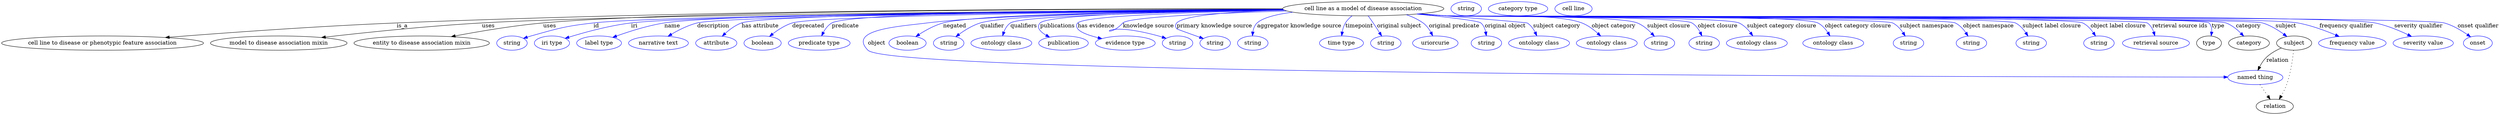 digraph {
	graph [bb="0,0,6302.8,283"];
	node [label="\N"];
	"cell line as a model of disease association"	[height=0.5,
		label="cell line as a model of disease association",
		pos="3435.8,265",
		width=5.6509];
	"cell line to disease or phenotypic feature association"	[height=0.5,
		pos="254.78,178",
		width=7.0771];
	"cell line as a model of disease association" -> "cell line to disease or phenotypic feature association"	[label=is_a,
		lp="1010.8,221.5",
		pos="e,413.14,192.11 3232.1,264.72 2813.3,265.39 1825.3,262.84 996.78,229 799.74,220.95 573.68,204.71 423.38,192.91"];
	"model to disease association mixin"	[height=0.5,
		pos="699.78,178",
		width=4.7843];
	"cell line as a model of disease association" -> "model to disease association mixin"	[label=uses,
		lp="1228.3,221.5",
		pos="e,807.46,192.09 3233.5,262.93 2762.2,260.1 1601.4,251.05 1211.8,229 1076.3,221.33 921.28,205.15 817.64,193.27"];
	"entity to disease association mixin"	[height=0.5,
		pos="1060.8,178",
		width=4.7482];
	"cell line as a model of disease association" -> "entity to disease association mixin"	[label=uses,
		lp="1383.3,221.5",
		pos="e,1135.2,194.27 3232.2,264.32 2784.1,264.4 1724.3,261.06 1366.8,229 1291.4,222.24 1206.4,207.81 1145.2,196.18"];
	id	[color=blue,
		height=0.5,
		label=string,
		pos="1287.8,178",
		width=1.0652];
	"cell line as a model of disease association" -> id	[color=blue,
		label=id,
		lp="1499.8,221.5",
		pos="e,1316.8,189.97 3234.2,262.53 2771.9,258.85 1661.9,248.13 1492.8,229 1421.9,220.99 1404.4,215.28 1335.8,196 1332.7,195.13 1329.5,\
194.16 1326.3,193.14",
		style=solid];
	iri	[color=blue,
		height=0.5,
		label="iri type",
		pos="1388.8,178",
		width=1.2277];
	"cell line as a model of disease association" -> iri	[color=blue,
		label=iri,
		lp="1595.8,221.5",
		pos="e,1421.7,190 3234.1,262.5 2788.6,258.84 1747.3,248.34 1587.8,229 1532.8,222.34 1471.3,205.35 1431.4,193.02",
		style=solid];
	name	[color=blue,
		height=0.5,
		label="label type",
		pos="1507.8,178",
		width=1.5707];
	"cell line as a model of disease association" -> name	[color=blue,
		label=name,
		lp="1691.8,221.5",
		pos="e,1542,192.47 3233.1,263.12 2802.2,260.8 1822.1,252.93 1671.8,229 1630.1,222.36 1584.3,207.73 1551.7,196",
		style=solid];
	description	[color=blue,
		height=0.5,
		label="narrative text",
		pos="1657.8,178",
		width=2.0943];
	"cell line as a model of disease association" -> description	[color=blue,
		label=description,
		lp="1795.3,221.5",
		pos="e,1681.7,195.24 3234.6,262.23 2803.7,258.12 1825.2,246.87 1754.8,229 1732.1,223.25 1708.7,211.41 1690.6,200.7",
		style=solid];
	"has attribute"	[color=blue,
		height=0.5,
		label=attribute,
		pos="1802.8,178",
		width=1.4443];
	"cell line as a model of disease association" -> "has attribute"	[color=blue,
		label="has attribute",
		lp="1913.8,221.5",
		pos="e,1817.8,195.42 3233.5,262.87 2823.9,260.11 1929.9,251.53 1866.8,229 1851.2,223.46 1836.5,212.54 1825.2,202.31",
		style=solid];
	deprecated	[color=blue,
		height=0.5,
		label=boolean,
		pos="1919.8,178",
		width=1.2999];
	"cell line as a model of disease association" -> deprecated	[color=blue,
		label=deprecated,
		lp="2035.3,221.5",
		pos="e,1937.4,194.95 3234.8,262.07 2852.4,257.99 2052.7,247.31 1994.8,229 1976.7,223.3 1959,211.83 1945.3,201.31",
		style=solid];
	predicate	[color=blue,
		height=0.5,
		label="predicate type",
		pos="2062.8,178",
		width=2.1665];
	"cell line as a model of disease association" -> predicate	[color=blue,
		label=predicate,
		lp="2128.8,221.5",
		pos="e,2068.8,196.13 3232.9,263.67 2870.1,262.4 2143.3,256.41 2094.8,229 2085.4,223.68 2078.3,214.31 2073.2,205.11",
		style=solid];
	object	[color=blue,
		height=0.5,
		label="named thing",
		pos="5688.8,91",
		width=1.9318];
	"cell line as a model of disease association" -> object	[color=blue,
		label=object,
		lp="2207.8,178",
		pos="e,5619,92.012 3234.8,262.09 2965.7,258.76 2502.9,250.1 2334.8,229 2262.4,219.91 2134.7,212.1 2185.8,160 2247.7,96.838 5091.7,92.318 \
5608.6,92.018",
		style=solid];
	negated	[color=blue,
		height=0.5,
		label=boolean,
		pos="2285.8,178",
		width=1.2999];
	"cell line as a model of disease association" -> negated	[color=blue,
		label=negated,
		lp="2403.8,221.5",
		pos="e,2306.4,194.42 3234.3,262.5 2949.5,259.6 2454.9,251.38 2374.8,229 2353.5,223.05 2331.8,211 2315.1,200.23",
		style=solid];
	qualifier	[color=blue,
		height=0.5,
		label=string,
		pos="2388.8,178",
		width=1.0652];
	"cell line as a model of disease association" -> qualifier	[color=blue,
		label=qualifier,
		lp="2498.8,221.5",
		pos="e,2406.8,194.16 3234.7,262.26 2972.8,259.13 2539.7,250.73 2468.8,229 2449.3,223.02 2429.8,211.03 2415,200.28",
		style=solid];
	qualifiers	[color=blue,
		height=0.5,
		label="ontology class",
		pos="2521.8,178",
		width=2.1304];
	"cell line as a model of disease association" -> qualifiers	[color=blue,
		label=qualifiers,
		lp="2578.3,221.5",
		pos="e,2524.9,196.4 3236.3,261.41 2982.4,257.35 2573,247.91 2544.8,229 2536.8,223.67 2531.6,214.85 2528.1,206.09",
		style=solid];
	publications	[color=blue,
		height=0.5,
		label=publication,
		pos="2678.8,178",
		width=1.7332];
	"cell line as a model of disease association" -> publications	[color=blue,
		label=publications,
		lp="2663.8,221.5",
		pos="e,2643.7,192.97 3234.6,262.25 2999.9,259.2 2640.8,250.95 2619.8,229 2609.2,217.98 2619.7,206.88 2634.6,197.96",
		style=solid];
	"has evidence"	[color=blue,
		height=0.5,
		label="evidence type",
		pos="2834.8,178",
		width=2.0943];
	"cell line as a model of disease association" -> "has evidence"	[color=blue,
		label="has evidence",
		lp="2761.3,221.5",
		pos="e,2775.8,189.32 3237.3,261.04 3030.1,256.94 2732.7,247.81 2714.8,229 2710.2,224.17 2710.8,219.33 2714.8,214 2721.6,204.89 2743,197.36 \
2765.9,191.65",
		style=solid];
	"knowledge source"	[color=blue,
		height=0.5,
		label=string,
		pos="2966.8,178",
		width=1.0652];
	"cell line as a model of disease association" -> "knowledge source"	[color=blue,
		label="knowledge source",
		lp="2893.3,221.5",
		pos="e,2937.8,190.01 3242.9,259.19 3070.6,253.92 2843.1,244.15 2828.8,229 2782.1,179.52 2759.5,239.89 2918.8,196 2921.9,195.14 2925.1,\
194.18 2928.3,193.17",
		style=solid];
	"primary knowledge source"	[color=blue,
		height=0.5,
		label=string,
		pos="3061.8,178",
		width=1.0652];
	"cell line as a model of disease association" -> "primary knowledge source"	[color=blue,
		label="primary knowledge source",
		lp="3059.8,221.5",
		pos="e,3032.1,189.48 3235.8,261.64 3116.2,258.08 2983.8,249.49 2964.8,229 2960.2,224.11 2960.9,219.46 2964.8,214 2965.2,213.34 2995.8,\
202.37 3022.5,192.89",
		style=solid];
	"aggregator knowledge source"	[color=blue,
		height=0.5,
		label=string,
		pos="3156.8,178",
		width=1.0652];
	"cell line as a model of disease association" -> "aggregator knowledge source"	[color=blue,
		label="aggregator knowledge source",
		lp="3274.3,221.5",
		pos="e,3155.9,196.27 3257.9,256.23 3217.8,251.06 3182.6,242.64 3167.8,229 3161.4,223.19 3158.3,214.64 3156.9,206.24",
		style=solid];
	timepoint	[color=blue,
		height=0.5,
		label="time type",
		pos="3380.8,178",
		width=1.5346];
	"cell line as a model of disease association" -> timepoint	[color=blue,
		label=timepoint,
		lp="3425.8,221.5",
		pos="e,3381.3,196.3 3407.6,247.04 3401.2,241.98 3395,235.9 3390.8,229 3386.6,222.27 3384.1,214.14 3382.7,206.42",
		style=solid];
	"original subject"	[color=blue,
		height=0.5,
		label=string,
		pos="3492.8,178",
		width=1.0652];
	"cell line as a model of disease association" -> "original subject"	[color=blue,
		label="original subject",
		lp="3526.8,221.5",
		pos="e,3482.3,195.81 3448.2,247.03 3452.2,241.34 3456.8,234.94 3460.8,229 3466.1,221.06 3471.8,212.29 3476.9,204.34",
		style=solid];
	"original predicate"	[color=blue,
		height=0.5,
		label=uriorcurie,
		pos="3617.8,178",
		width=1.5887];
	"cell line as a model of disease association" -> "original predicate"	[color=blue,
		label="original predicate",
		lp="3665.3,221.5",
		pos="e,3611.2,196.33 3544.7,249.76 3559.7,244.74 3574.2,238.01 3586.8,229 3595.1,223.06 3601.6,214.14 3606.5,205.48",
		style=solid];
	"original object"	[color=blue,
		height=0.5,
		label=string,
		pos="3746.8,178",
		width=1.0652];
	"cell line as a model of disease association" -> "original object"	[color=blue,
		label="original object",
		lp="3794.3,221.5",
		pos="e,3746.6,196.41 3570.6,251.45 3646,243.87 3726.2,234.62 3732.8,229 3739.4,223.33 3743,214.82 3745,206.41",
		style=solid];
	"subject category"	[color=blue,
		height=0.5,
		label="ontology class",
		pos="3879.8,178",
		width=2.1304];
	"cell line as a model of disease association" -> "subject category"	[color=blue,
		label="subject category",
		lp="3924.3,221.5",
		pos="e,3874.1,196.37 3579.6,252.22 3698.5,242.42 3848.3,229.92 3849.8,229 3858.6,223.52 3865.1,214.42 3869.8,205.47",
		style=solid];
	"object category"	[color=blue,
		height=0.5,
		label="ontology class",
		pos="4050.8,178",
		width=2.1304];
	"cell line as a model of disease association" -> "object category"	[color=blue,
		label="object category",
		lp="4068.3,221.5",
		pos="e,4035.5,195.74 3578.1,252.11 3601.7,250.29 3625.9,248.52 3648.8,247 3724.1,242 3917.2,255.71 3987.8,229 4002.7,223.35 4016.9,212.78 \
4027.9,202.81",
		style=solid];
	"subject closure"	[color=blue,
		height=0.5,
		label=string,
		pos="4183.8,178",
		width=1.0652];
	"cell line as a model of disease association" -> "subject closure"	[color=blue,
		label="subject closure",
		lp="4207.3,221.5",
		pos="e,4171,195.31 3576.1,251.96 3600.3,250.12 3625.3,248.38 3648.8,247 3701.9,243.88 4078.4,248.91 4127.8,229 4141.6,223.41 4154.3,212.78 \
4164.1,202.76",
		style=solid];
	"object closure"	[color=blue,
		height=0.5,
		label=string,
		pos="4296.8,178",
		width=1.0652];
	"cell line as a model of disease association" -> "object closure"	[color=blue,
		label="object closure",
		lp="4330.8,221.5",
		pos="e,4291.1,196.1 3575.2,251.86 3599.7,250.01 3625,248.3 3648.8,247 3683,245.14 4236.1,246.11 4265.8,229 4275,223.7 4281.8,214.47 4286.7,\
205.37",
		style=solid];
	"subject category closure"	[color=blue,
		height=0.5,
		label="ontology class",
		pos="4429.8,178",
		width=2.1304];
	"cell line as a model of disease association" -> "subject category closure"	[color=blue,
		label="subject category closure",
		lp="4492.3,221.5",
		pos="e,4419.6,196.29 3574.6,251.8 3599.3,249.95 3624.8,248.25 3648.8,247 3689.6,244.87 4347.6,246.1 4384.8,229 4396.3,223.71 4406.1,213.95 \
4413.6,204.45",
		style=solid];
	"object category closure"	[color=blue,
		height=0.5,
		label="ontology class",
		pos="4622.8,178",
		width=2.1304];
	"cell line as a model of disease association" -> "object category closure"	[color=blue,
		label="object category closure",
		lp="4685.3,221.5",
		pos="e,4614.5,196.25 3573.8,251.76 3598.7,249.9 3624.5,248.2 3648.8,247 3700.7,244.43 4537.3,252.24 4583.8,229 4594.2,223.77 4602.7,214.29 \
4609.1,204.98",
		style=solid];
	"subject namespace"	[color=blue,
		height=0.5,
		label=string,
		pos="4812.8,178",
		width=1.0652];
	"cell line as a model of disease association" -> "subject namespace"	[color=blue,
		label="subject namespace",
		lp="4858.8,221.5",
		pos="e,4804.5,195.78 3573.5,251.72 3598.5,249.85 3624.4,248.17 3648.8,247 3680,245.51 4744.7,242.75 4772.8,229 4783.6,223.68 4792.5,213.86 \
4799.1,204.32",
		style=solid];
	"object namespace"	[color=blue,
		height=0.5,
		label=string,
		pos="4971.8,178",
		width=1.0652];
	"cell line as a model of disease association" -> "object namespace"	[color=blue,
		label="object namespace",
		lp="5014.8,221.5",
		pos="e,4963.2,195.8 3573.2,251.7 3598.3,249.83 3624.3,248.15 3648.8,247 3684.4,245.33 4898.7,244.46 4930.8,229 4941.8,223.7 4950.8,213.89 \
4957.6,204.35",
		style=solid];
	"subject label closure"	[color=blue,
		height=0.5,
		label=string,
		pos="5122.8,178",
		width=1.0652];
	"cell line as a model of disease association" -> "subject label closure"	[color=blue,
		label="subject label closure",
		lp="5174.8,221.5",
		pos="e,5114.5,195.79 3572.9,251.69 3598.1,249.82 3624.2,248.13 3648.8,247 3688.6,245.16 5047,246.48 5082.8,229 5093.6,223.7 5102.5,213.88 \
5109.1,204.34",
		style=solid];
	"object label closure"	[color=blue,
		height=0.5,
		label=string,
		pos="5293.8,178",
		width=1.0652];
	"cell line as a model of disease association" -> "object label closure"	[color=blue,
		label="object label closure",
		lp="5342.3,221.5",
		pos="e,5285.2,195.81 3572.9,251.67 3598.1,249.79 3624.2,248.12 3648.8,247 3693.3,244.98 5212.6,248.29 5252.8,229 5263.8,223.72 5272.8,\
213.9 5279.6,204.36",
		style=solid];
	"retrieval source ids"	[color=blue,
		height=0.5,
		label="retrieval source",
		pos="5437.8,178",
		width=2.347];
	"cell line as a model of disease association" -> "retrieval source ids"	[color=blue,
		label="retrieval source ids",
		lp="5498.3,221.5",
		pos="e,5435,196.48 3572.6,251.67 3597.9,249.79 3624.1,248.11 3648.8,247 3673.3,245.9 5395.3,242.52 5415.8,229 5423.7,223.76 5428.8,214.96 \
5432.1,206.18",
		style=solid];
	type	[height=0.5,
		pos="5571.8,178",
		width=0.86659];
	"cell line as a model of disease association" -> type	[color=blue,
		label=type,
		lp="5594.8,221.5",
		pos="e,5577.3,196.13 3572.6,251.65 3597.9,249.77 3624.1,248.1 3648.8,247 3675.5,245.81 5553,247.97 5571.8,229 5577.7,223.04 5579.1,214.45 \
5578.6,206.06",
		style=solid];
	category	[height=0.5,
		pos="5672.8,178",
		width=1.4263];
	"cell line as a model of disease association" -> category	[color=blue,
		label=category,
		lp="5671.3,221.5",
		pos="e,5659.5,195.46 3572.6,251.65 3597.9,249.77 3624.1,248.09 3648.8,247 3703.3,244.58 5563.7,248.25 5614.8,229 5629.1,223.62 5642.2,\
213.02 5652.3,202.96",
		style=solid];
	subject	[height=0.5,
		pos="5786.8,178",
		width=1.2277];
	"cell line as a model of disease association" -> subject	[color=blue,
		label=subject,
		lp="5765.8,221.5",
		pos="e,5768.5,194.57 3572.6,251.64 3597.9,249.76 3624.1,248.09 3648.8,247 3705.9,244.47 5651.9,245 5706.8,229 5726.2,223.33 5745.6,211.46 \
5760.4,200.71",
		style=solid];
	"frequency qualifier"	[color=blue,
		height=0.5,
		label="frequency value",
		pos="5933.8,178",
		width=2.3651];
	"cell line as a model of disease association" -> "frequency qualifier"	[color=blue,
		label="frequency qualifier",
		lp="5918.8,221.5",
		pos="e,5900.6,194.62 3572.3,251.65 3597.7,249.77 3624,248.09 3648.8,247 3767.9,241.75 5678.4,250.12 5795.8,229 5828.8,223.05 5864.4,209.97 \
5891.2,198.68",
		style=solid];
	"severity qualifier"	[color=blue,
		height=0.5,
		label="severity value",
		pos="6112.8,178",
		width=2.1123];
	"cell line as a model of disease association" -> "severity qualifier"	[color=blue,
		label="severity qualifier",
		lp="6100.8,221.5",
		pos="e,6083.2,194.87 3572.3,251.64 3597.7,249.75 3624,248.08 3648.8,247 3778.8,241.32 5863.2,254.64 5990.8,229 6019.8,223.17 6050.6,210.49 \
6074,199.36",
		style=solid];
	"onset qualifier"	[color=blue,
		height=0.5,
		label=onset,
		pos="6249.8,178",
		width=1.011];
	"cell line as a model of disease association" -> "onset qualifier"	[color=blue,
		label="onset qualifier",
		lp="6251.3,221.5",
		pos="e,6231.4,193.86 3572.3,251.63 3597.7,249.74 3624,248.07 3648.8,247 3718.6,243.97 6098.4,247.79 6165.8,229 6186.6,223.19 6207.5,210.78 \
6223.3,199.78",
		style=solid];
	relation	[height=0.5,
		pos="5737.8,18",
		width=1.2999];
	object -> relation	[pos="e,5726.2,35.705 5700.4,73.174 5706.4,64.509 5713.8,53.768 5720.4,44.141",
		style=dotted];
	association_type	[color=blue,
		height=0.5,
		label=string,
		pos="3695.8,265",
		width=1.0652];
	association_category	[color=blue,
		height=0.5,
		label="category type",
		pos="3826.8,265",
		width=2.0762];
	subject -> object	[label=relation,
		lp="5744.8,134.5",
		pos="e,5695.2,108.97 5754.3,165.59 5741.5,159.94 5727.4,152.13 5716.8,142 5709.8,135.31 5704,126.48 5699.6,118.1"];
	subject -> relation	[pos="e,5749,35.828 5785.4,159.99 5783.3,139.02 5778.4,102.55 5767.8,73 5764.3,63.258 5759.2,53.189 5754.1,44.423",
		style=dotted];
	"cell line as a model of disease association_subject"	[color=blue,
		height=0.5,
		label="cell line",
		pos="3966.8,265",
		width=1.2999];
}
